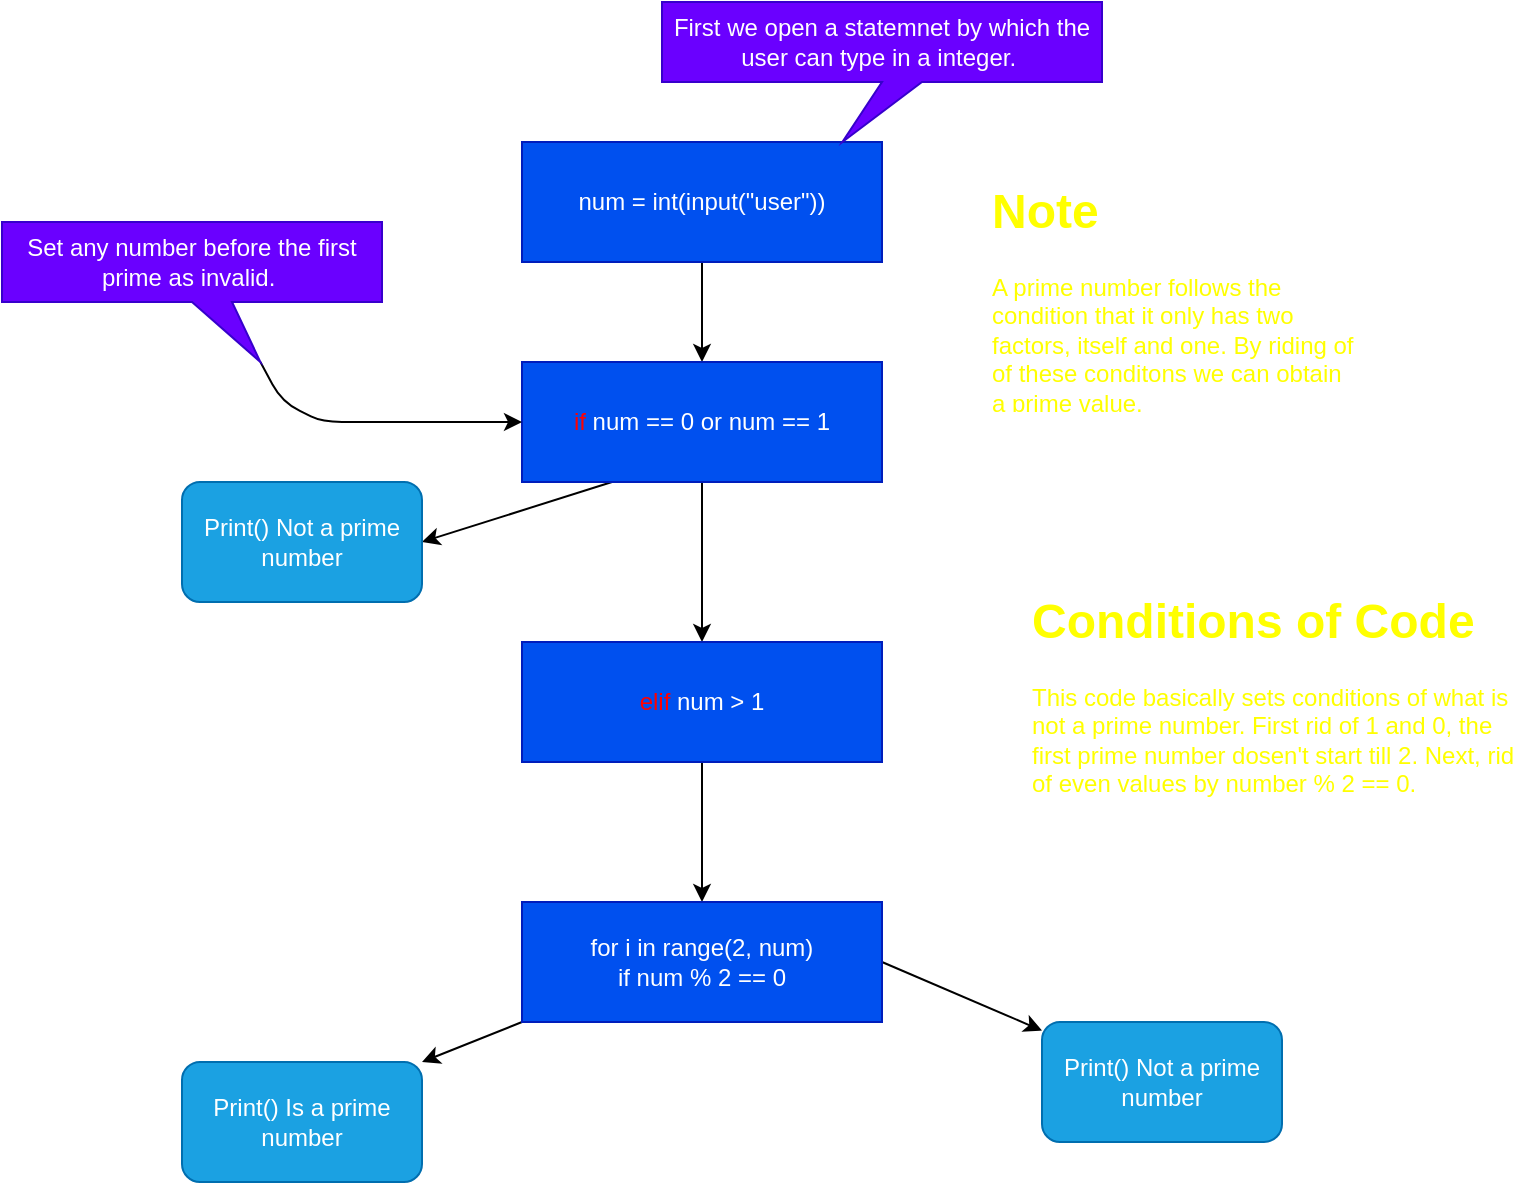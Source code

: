 <mxfile>
    <diagram id="0v7_uc-FKDKkaI9vJfeS" name="Page-1">
        <mxGraphModel dx="752" dy="563" grid="1" gridSize="10" guides="1" tooltips="1" connect="1" arrows="1" fold="1" page="1" pageScale="1" pageWidth="850" pageHeight="1100" math="0" shadow="0">
            <root>
                <mxCell id="0"/>
                <mxCell id="1" parent="0"/>
                <mxCell id="6" style="edgeStyle=none;html=1;exitX=0.5;exitY=1;exitDx=0;exitDy=0;entryX=0.5;entryY=0;entryDx=0;entryDy=0;" edge="1" parent="1" source="3" target="5">
                    <mxGeometry relative="1" as="geometry">
                        <mxPoint x="390" y="380" as="targetPoint"/>
                    </mxGeometry>
                </mxCell>
                <mxCell id="3" value="num = int(input(&quot;user&quot;))" style="rounded=0;whiteSpace=wrap;html=1;fillColor=#0050ef;fontColor=#ffffff;strokeColor=#001DBC;" vertex="1" parent="1">
                    <mxGeometry x="300" y="280" width="180" height="60" as="geometry"/>
                </mxCell>
                <mxCell id="4" value="First we open a statemnet by which the user can type in a integer.&amp;nbsp;" style="shape=callout;whiteSpace=wrap;html=1;perimeter=calloutPerimeter;position2=0.41;fillColor=#6a00ff;fontColor=#ffffff;strokeColor=#3700CC;" vertex="1" parent="1">
                    <mxGeometry x="370" y="210" width="220" height="70" as="geometry"/>
                </mxCell>
                <mxCell id="11" style="edgeStyle=none;html=1;exitX=0.25;exitY=1;exitDx=0;exitDy=0;fontColor=#FF0000;entryX=1;entryY=0.5;entryDx=0;entryDy=0;" edge="1" parent="1" source="5" target="13">
                    <mxGeometry relative="1" as="geometry">
                        <mxPoint x="240" y="500" as="targetPoint"/>
                    </mxGeometry>
                </mxCell>
                <mxCell id="14" style="edgeStyle=none;html=1;exitX=0.5;exitY=1;exitDx=0;exitDy=0;fontColor=#FFFFFF;" edge="1" parent="1" source="5">
                    <mxGeometry relative="1" as="geometry">
                        <mxPoint x="390" y="530" as="targetPoint"/>
                    </mxGeometry>
                </mxCell>
                <mxCell id="5" value="&lt;font color=&quot;#ff0000&quot;&gt;if&lt;/font&gt; num == 0 or num == 1" style="rounded=0;whiteSpace=wrap;html=1;fillColor=#0050ef;fontColor=#ffffff;strokeColor=#001DBC;" vertex="1" parent="1">
                    <mxGeometry x="300" y="390" width="180" height="60" as="geometry"/>
                </mxCell>
                <mxCell id="10" style="edgeStyle=none;html=1;entryX=0;entryY=0.5;entryDx=0;entryDy=0;exitX=0;exitY=0;exitDx=129.2;exitDy=70;exitPerimeter=0;" edge="1" parent="1" source="8" target="5">
                    <mxGeometry relative="1" as="geometry">
                        <Array as="points">
                            <mxPoint x="180" y="410"/>
                            <mxPoint x="200" y="420"/>
                            <mxPoint x="230" y="420"/>
                        </Array>
                    </mxGeometry>
                </mxCell>
                <mxCell id="8" value="Set any number before the first prime as invalid.&amp;nbsp;" style="shape=callout;whiteSpace=wrap;html=1;perimeter=calloutPerimeter;position2=0.68;fillColor=#6a00ff;fontColor=#ffffff;strokeColor=#3700CC;" vertex="1" parent="1">
                    <mxGeometry x="40" y="320" width="190" height="70" as="geometry"/>
                </mxCell>
                <mxCell id="13" value="&lt;font color=&quot;#ffffff&quot;&gt;Print() Not a prime number&lt;/font&gt;" style="rounded=1;whiteSpace=wrap;html=1;fillColor=#1ba1e2;fontColor=#ffffff;strokeColor=#006EAF;" vertex="1" parent="1">
                    <mxGeometry x="130" y="450" width="120" height="60" as="geometry"/>
                </mxCell>
                <mxCell id="17" style="edgeStyle=none;html=1;exitX=0.5;exitY=1;exitDx=0;exitDy=0;entryX=0.5;entryY=0;entryDx=0;entryDy=0;fontColor=#FFFFFF;" edge="1" parent="1" source="15" target="16">
                    <mxGeometry relative="1" as="geometry"/>
                </mxCell>
                <mxCell id="15" value="&lt;font color=&quot;#ff0000&quot;&gt;elif&lt;/font&gt; num &amp;gt; 1" style="rounded=0;whiteSpace=wrap;html=1;fillColor=#0050ef;fontColor=#ffffff;strokeColor=#001DBC;" vertex="1" parent="1">
                    <mxGeometry x="300" y="530" width="180" height="60" as="geometry"/>
                </mxCell>
                <mxCell id="18" style="edgeStyle=none;html=1;exitX=1;exitY=0.5;exitDx=0;exitDy=0;fontColor=#FFFFFF;" edge="1" parent="1" source="16" target="19">
                    <mxGeometry relative="1" as="geometry">
                        <mxPoint x="540" y="730" as="targetPoint"/>
                    </mxGeometry>
                </mxCell>
                <mxCell id="21" style="edgeStyle=none;html=1;exitX=0;exitY=1;exitDx=0;exitDy=0;entryX=1;entryY=0;entryDx=0;entryDy=0;fontColor=#FFFFFF;" edge="1" parent="1" source="16" target="20">
                    <mxGeometry relative="1" as="geometry"/>
                </mxCell>
                <mxCell id="16" value="&lt;font color=&quot;#ffffff&quot;&gt;for i in range(2, num)&lt;br&gt;if num % 2 == 0&lt;br&gt;&lt;/font&gt;" style="rounded=0;whiteSpace=wrap;html=1;fillColor=#0050ef;fontColor=#ffffff;strokeColor=#001DBC;" vertex="1" parent="1">
                    <mxGeometry x="300" y="660" width="180" height="60" as="geometry"/>
                </mxCell>
                <mxCell id="19" value="Print() Not a prime number" style="rounded=1;whiteSpace=wrap;html=1;strokeColor=#006EAF;fontColor=#ffffff;fillColor=#1ba1e2;" vertex="1" parent="1">
                    <mxGeometry x="560" y="720" width="120" height="60" as="geometry"/>
                </mxCell>
                <mxCell id="20" value="Print() Is a prime number" style="rounded=1;whiteSpace=wrap;html=1;fillColor=#1ba1e2;fontColor=#ffffff;strokeColor=#006EAF;" vertex="1" parent="1">
                    <mxGeometry x="130" y="740" width="120" height="60" as="geometry"/>
                </mxCell>
                <mxCell id="23" value="&lt;h1&gt;Note&lt;/h1&gt;&lt;div&gt;A prime number follows the condition that it only has two factors, itself and one. By riding of of these conditons we can obtain a prime value.&amp;nbsp;&lt;/div&gt;" style="text;html=1;strokeColor=none;fillColor=none;spacing=5;spacingTop=-20;whiteSpace=wrap;overflow=hidden;rounded=0;fontColor=#FFFF00;" vertex="1" parent="1">
                    <mxGeometry x="530" y="295" width="190" height="120" as="geometry"/>
                </mxCell>
                <mxCell id="24" value="&lt;h1&gt;&lt;font color=&quot;#ffff00&quot;&gt;Conditions of Code&lt;/font&gt;&lt;/h1&gt;&lt;p&gt;&lt;font color=&quot;#ffff00&quot;&gt;This code basically sets conditions of what is not a prime number. First rid of 1 and 0, the first prime number dosen't start till 2. Next, rid of even values by number % 2 == 0.&amp;nbsp;&lt;/font&gt;&lt;/p&gt;" style="text;html=1;strokeColor=none;fillColor=none;spacing=5;spacingTop=-20;whiteSpace=wrap;overflow=hidden;rounded=0;fontColor=#FFFFFF;" vertex="1" parent="1">
                    <mxGeometry x="550" y="500" width="250" height="120" as="geometry"/>
                </mxCell>
            </root>
        </mxGraphModel>
    </diagram>
</mxfile>